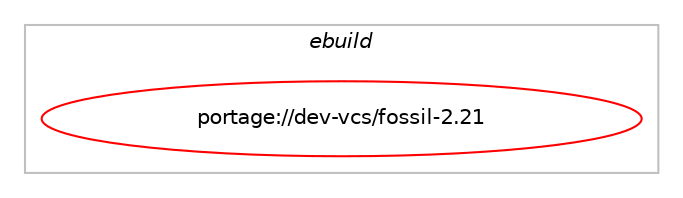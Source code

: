 digraph prolog {

# *************
# Graph options
# *************

newrank=true;
concentrate=true;
compound=true;
graph [rankdir=LR,fontname=Helvetica,fontsize=10,ranksep=1.5];#, ranksep=2.5, nodesep=0.2];
edge  [arrowhead=vee];
node  [fontname=Helvetica,fontsize=10];

# **********
# The ebuild
# **********

subgraph cluster_leftcol {
color=gray;
label=<<i>ebuild</i>>;
id [label="portage://dev-vcs/fossil-2.21", color=red, width=4, href="../dev-vcs/fossil-2.21.svg"];
}

# ****************
# The dependencies
# ****************

subgraph cluster_midcol {
color=gray;
label=<<i>dependencies</i>>;
subgraph cluster_compile {
fillcolor="#eeeeee";
style=filled;
label=<<i>compile</i>>;
# *** BEGIN UNKNOWN DEPENDENCY TYPE (TODO) ***
# id -> equal(any_of_group([package_dependency(portage://dev-vcs/fossil-2.21,install,no,sys-libs,readline,none,[,,],[slot(0)],[]),package_dependency(portage://dev-vcs/fossil-2.21,install,no,dev-libs,libedit,none,[,,],[],[])]))
# *** END UNKNOWN DEPENDENCY TYPE (TODO) ***

# *** BEGIN UNKNOWN DEPENDENCY TYPE (TODO) ***
# id -> equal(use_conditional_group(negative,tcl,portage://dev-vcs/fossil-2.21,[any_of_group([package_dependency(portage://dev-vcs/fossil-2.21,install,no,dev-lang,tcl,none,[,,],any_different_slot,[]),package_dependency(portage://dev-vcs/fossil-2.21,install,no,dev-lang,jimtcl,none,[,,],any_different_slot,[])])]))
# *** END UNKNOWN DEPENDENCY TYPE (TODO) ***

# *** BEGIN UNKNOWN DEPENDENCY TYPE (TODO) ***
# id -> equal(use_conditional_group(positive,ssl,portage://dev-vcs/fossil-2.21,[package_dependency(portage://dev-vcs/fossil-2.21,install,no,dev-libs,openssl,none,[,,],[slot(0),equal],[])]))
# *** END UNKNOWN DEPENDENCY TYPE (TODO) ***

# *** BEGIN UNKNOWN DEPENDENCY TYPE (TODO) ***
# id -> equal(use_conditional_group(positive,system-sqlite,portage://dev-vcs/fossil-2.21,[package_dependency(portage://dev-vcs/fossil-2.21,install,no,dev-db,sqlite,greaterequal,[3.38.0,,,3.38.0],[slot(3)],[])]))
# *** END UNKNOWN DEPENDENCY TYPE (TODO) ***

# *** BEGIN UNKNOWN DEPENDENCY TYPE (TODO) ***
# id -> equal(use_conditional_group(positive,tcl,portage://dev-vcs/fossil-2.21,[package_dependency(portage://dev-vcs/fossil-2.21,install,no,dev-lang,tcl,none,[,,],[slot(0),equal],[])]))
# *** END UNKNOWN DEPENDENCY TYPE (TODO) ***

# *** BEGIN UNKNOWN DEPENDENCY TYPE (TODO) ***
# id -> equal(package_dependency(portage://dev-vcs/fossil-2.21,install,no,sys-libs,zlib,none,[,,],[],[]))
# *** END UNKNOWN DEPENDENCY TYPE (TODO) ***

}
subgraph cluster_compileandrun {
fillcolor="#eeeeee";
style=filled;
label=<<i>compile and run</i>>;
}
subgraph cluster_run {
fillcolor="#eeeeee";
style=filled;
label=<<i>run</i>>;
# *** BEGIN UNKNOWN DEPENDENCY TYPE (TODO) ***
# id -> equal(any_of_group([package_dependency(portage://dev-vcs/fossil-2.21,run,no,sys-libs,readline,none,[,,],[slot(0)],[]),package_dependency(portage://dev-vcs/fossil-2.21,run,no,dev-libs,libedit,none,[,,],[],[])]))
# *** END UNKNOWN DEPENDENCY TYPE (TODO) ***

# *** BEGIN UNKNOWN DEPENDENCY TYPE (TODO) ***
# id -> equal(use_conditional_group(positive,ssl,portage://dev-vcs/fossil-2.21,[package_dependency(portage://dev-vcs/fossil-2.21,run,no,dev-libs,openssl,none,[,,],[slot(0),equal],[])]))
# *** END UNKNOWN DEPENDENCY TYPE (TODO) ***

# *** BEGIN UNKNOWN DEPENDENCY TYPE (TODO) ***
# id -> equal(use_conditional_group(positive,system-sqlite,portage://dev-vcs/fossil-2.21,[package_dependency(portage://dev-vcs/fossil-2.21,run,no,dev-db,sqlite,greaterequal,[3.38.0,,,3.38.0],[slot(3)],[])]))
# *** END UNKNOWN DEPENDENCY TYPE (TODO) ***

# *** BEGIN UNKNOWN DEPENDENCY TYPE (TODO) ***
# id -> equal(use_conditional_group(positive,tcl,portage://dev-vcs/fossil-2.21,[package_dependency(portage://dev-vcs/fossil-2.21,run,no,dev-lang,tcl,none,[,,],[slot(0),equal],[])]))
# *** END UNKNOWN DEPENDENCY TYPE (TODO) ***

# *** BEGIN UNKNOWN DEPENDENCY TYPE (TODO) ***
# id -> equal(package_dependency(portage://dev-vcs/fossil-2.21,run,no,sys-libs,zlib,none,[,,],[],[]))
# *** END UNKNOWN DEPENDENCY TYPE (TODO) ***

}
}

# **************
# The candidates
# **************

subgraph cluster_choices {
rank=same;
color=gray;
label=<<i>candidates</i>>;

}

}
